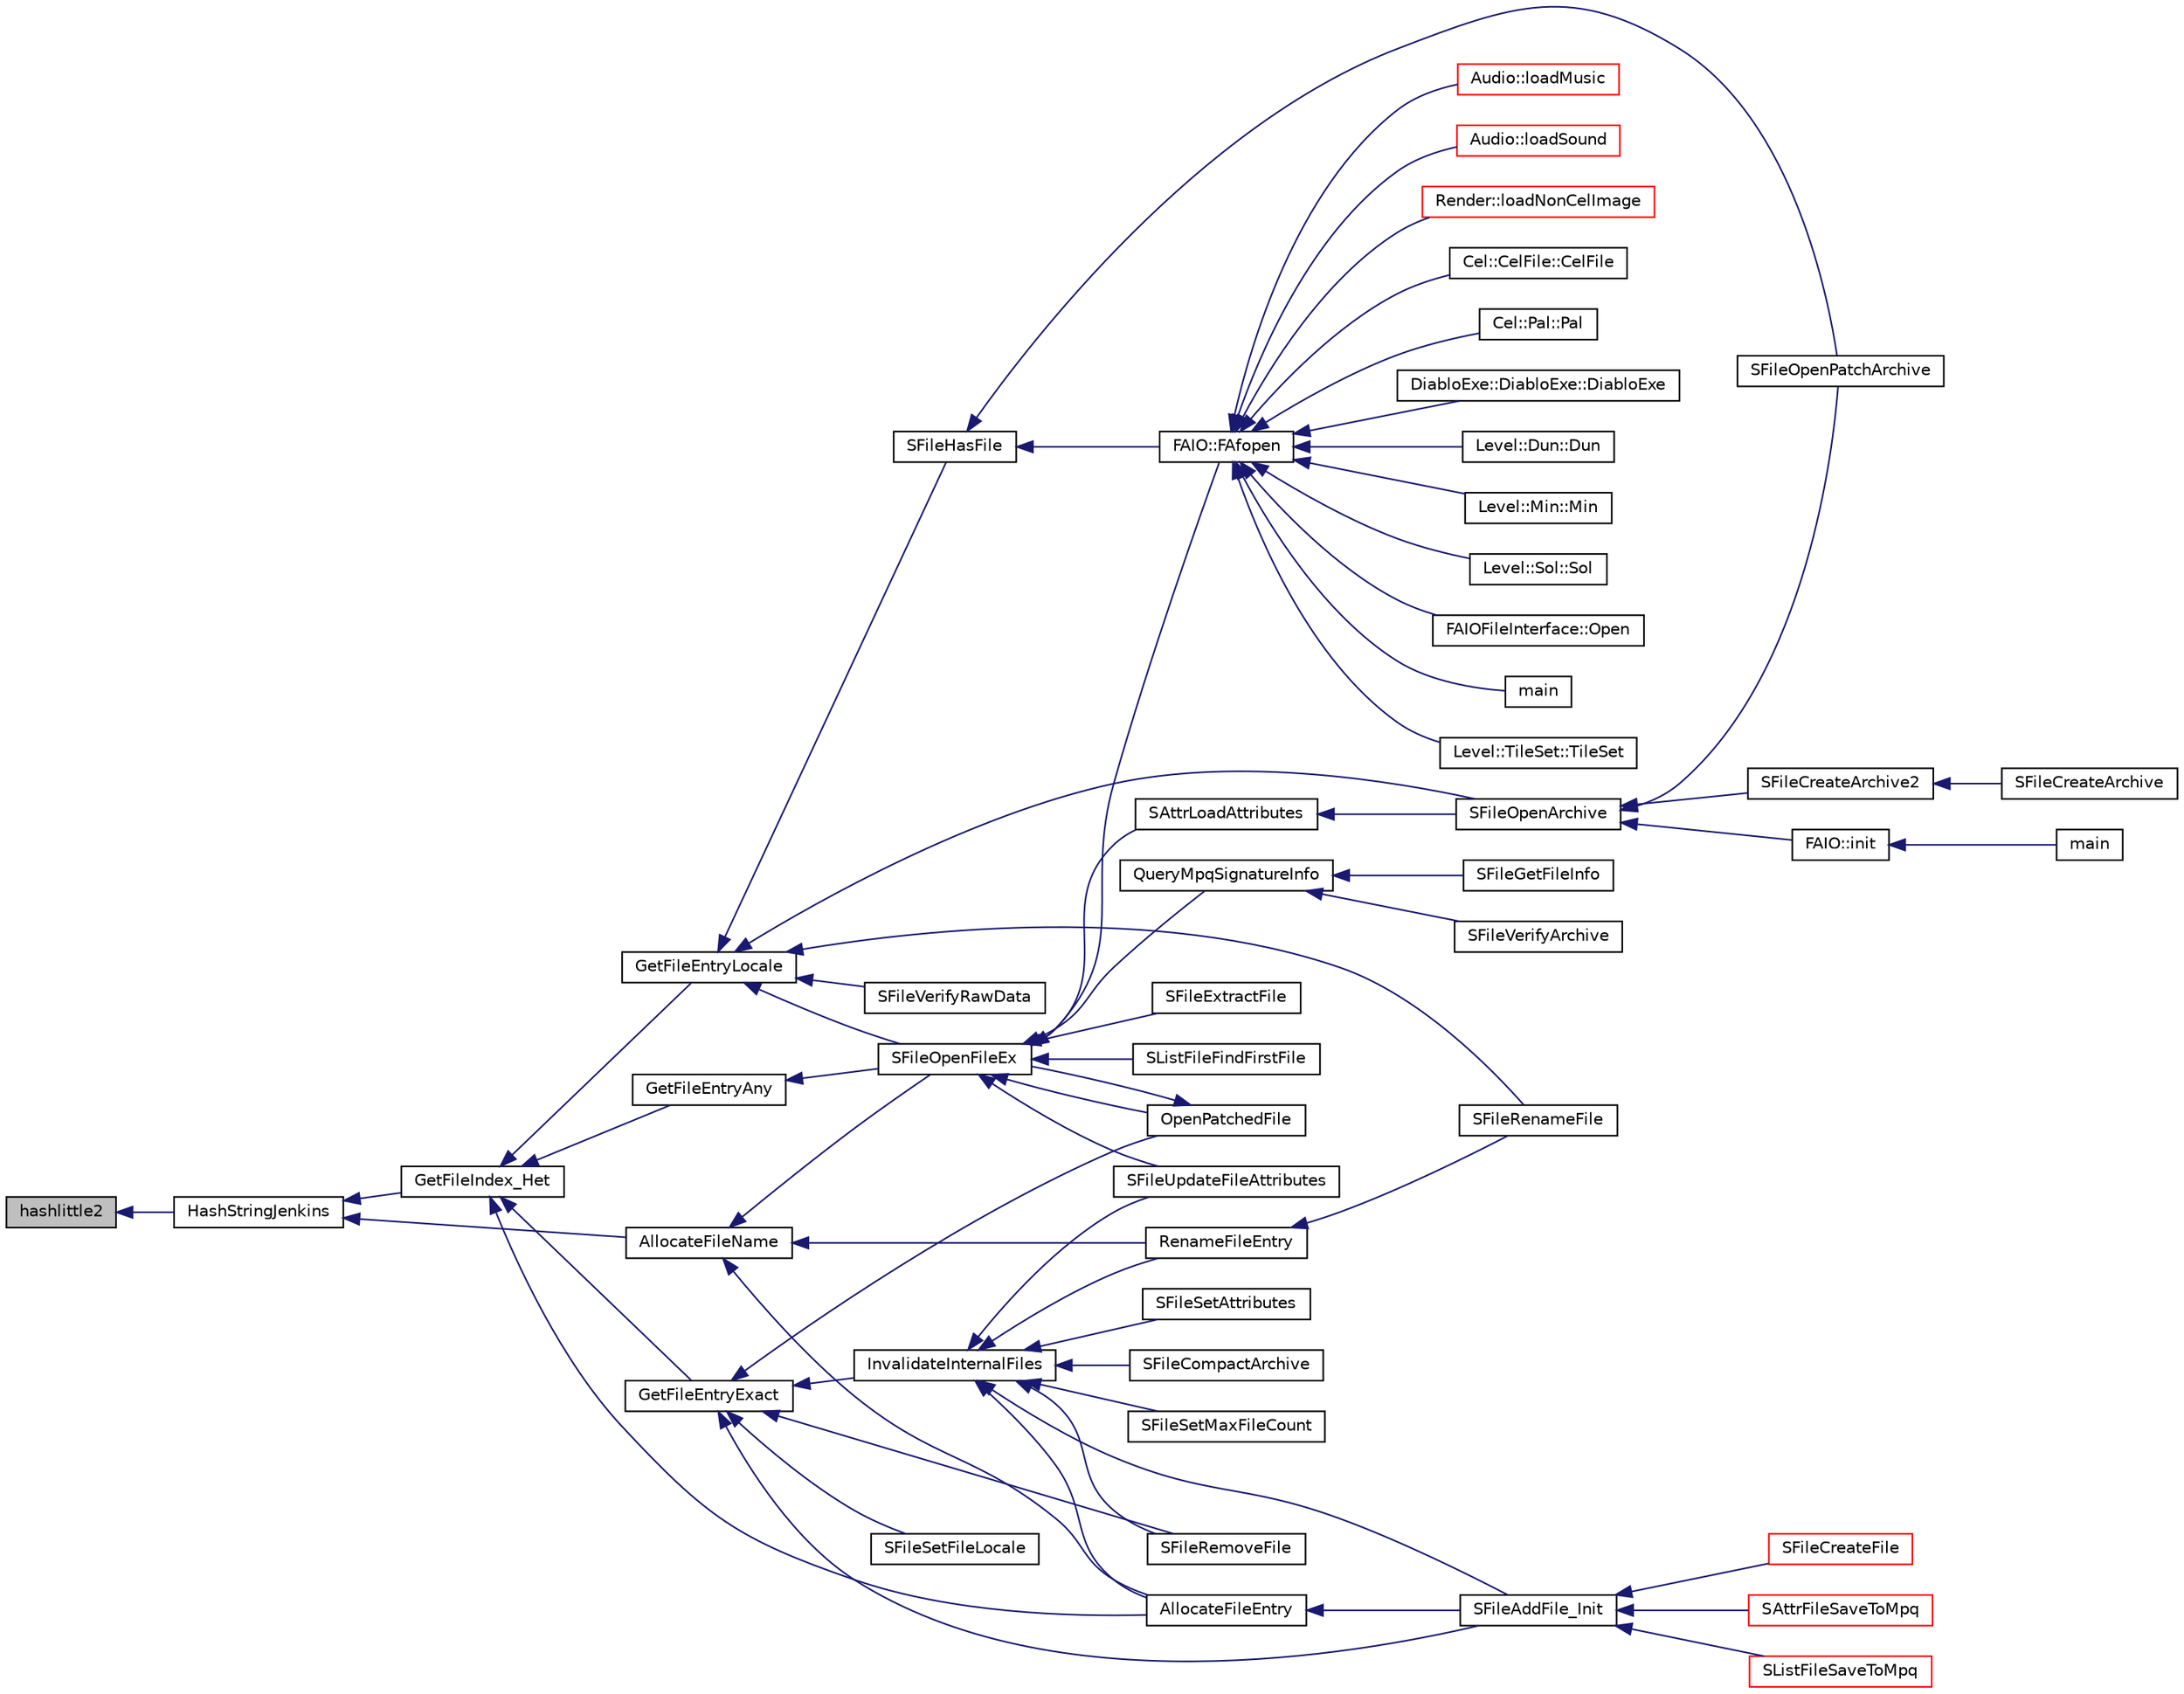 digraph G
{
  edge [fontname="Helvetica",fontsize="10",labelfontname="Helvetica",labelfontsize="10"];
  node [fontname="Helvetica",fontsize="10",shape=record];
  rankdir="LR";
  Node1 [label="hashlittle2",height=0.2,width=0.4,color="black", fillcolor="grey75", style="filled" fontcolor="black"];
  Node1 -> Node2 [dir="back",color="midnightblue",fontsize="10",style="solid",fontname="Helvetica"];
  Node2 [label="HashStringJenkins",height=0.2,width=0.4,color="black", fillcolor="white", style="filled",URL="$_storm_common_8h.html#a7c410e53e1793314064827d095ba86ce"];
  Node2 -> Node3 [dir="back",color="midnightblue",fontsize="10",style="solid",fontname="Helvetica"];
  Node3 [label="GetFileIndex_Het",height=0.2,width=0.4,color="black", fillcolor="white", style="filled",URL="$_s_base_file_table_8cpp.html#acf04d5326a7dd5e0c5d82598f8e76a50"];
  Node3 -> Node4 [dir="back",color="midnightblue",fontsize="10",style="solid",fontname="Helvetica"];
  Node4 [label="GetFileEntryAny",height=0.2,width=0.4,color="black", fillcolor="white", style="filled",URL="$_storm_common_8h.html#af5707ce5a7b11e9d533b24cda45ce7b1"];
  Node4 -> Node5 [dir="back",color="midnightblue",fontsize="10",style="solid",fontname="Helvetica"];
  Node5 [label="SFileOpenFileEx",height=0.2,width=0.4,color="black", fillcolor="white", style="filled",URL="$_storm_lib_8h.html#af9090bd528ef09a1c58bdb3931be5ec3"];
  Node5 -> Node6 [dir="back",color="midnightblue",fontsize="10",style="solid",fontname="Helvetica"];
  Node6 [label="FAIO::FAfopen",height=0.2,width=0.4,color="black", fillcolor="white", style="filled",URL="$namespace_f_a_i_o.html#a19fa8e6274a04bdeb5c54d1552e6248e"];
  Node6 -> Node7 [dir="back",color="midnightblue",fontsize="10",style="solid",fontname="Helvetica"];
  Node7 [label="main",height=0.2,width=0.4,color="black", fillcolor="white", style="filled",URL="$mpqtool_2main_8cpp.html#a51a0c03e82a49c8df1aee64a078f33e7"];
  Node6 -> Node8 [dir="back",color="midnightblue",fontsize="10",style="solid",fontname="Helvetica"];
  Node8 [label="Level::TileSet::TileSet",height=0.2,width=0.4,color="black", fillcolor="white", style="filled",URL="$class_level_1_1_tile_set.html#a25885e5e41f2220ddec063dd66615054"];
  Node6 -> Node9 [dir="back",color="midnightblue",fontsize="10",style="solid",fontname="Helvetica"];
  Node9 [label="Audio::loadMusic",height=0.2,width=0.4,color="red", fillcolor="white", style="filled",URL="$namespace_audio.html#aa723124f1d8ab10a57d74aac0df5d5cb"];
  Node6 -> Node10 [dir="back",color="midnightblue",fontsize="10",style="solid",fontname="Helvetica"];
  Node10 [label="Audio::loadSound",height=0.2,width=0.4,color="red", fillcolor="white", style="filled",URL="$namespace_audio.html#a640626e3ff91a05bf85051aa564d2be7"];
  Node6 -> Node11 [dir="back",color="midnightblue",fontsize="10",style="solid",fontname="Helvetica"];
  Node11 [label="Render::loadNonCelImage",height=0.2,width=0.4,color="red", fillcolor="white", style="filled",URL="$namespace_render.html#ac19fcc278cfef53ca0b941ff040fb5d3"];
  Node6 -> Node12 [dir="back",color="midnightblue",fontsize="10",style="solid",fontname="Helvetica"];
  Node12 [label="Cel::CelFile::CelFile",height=0.2,width=0.4,color="black", fillcolor="white", style="filled",URL="$class_cel_1_1_cel_file.html#a7aa56b24ad6db831061b2b1f4faed266"];
  Node6 -> Node13 [dir="back",color="midnightblue",fontsize="10",style="solid",fontname="Helvetica"];
  Node13 [label="Cel::Pal::Pal",height=0.2,width=0.4,color="black", fillcolor="white", style="filled",URL="$class_cel_1_1_pal.html#a1374e8fdbb589d9ad415f4bc3f133ef2"];
  Node6 -> Node14 [dir="back",color="midnightblue",fontsize="10",style="solid",fontname="Helvetica"];
  Node14 [label="DiabloExe::DiabloExe::DiabloExe",height=0.2,width=0.4,color="black", fillcolor="white", style="filled",URL="$class_diablo_exe_1_1_diablo_exe.html#aae82ed26725dbd5b89faca92507958f0"];
  Node6 -> Node15 [dir="back",color="midnightblue",fontsize="10",style="solid",fontname="Helvetica"];
  Node15 [label="Level::Dun::Dun",height=0.2,width=0.4,color="black", fillcolor="white", style="filled",URL="$class_level_1_1_dun.html#aebe0dd29cec43011e986c36a9a52b7b7"];
  Node6 -> Node16 [dir="back",color="midnightblue",fontsize="10",style="solid",fontname="Helvetica"];
  Node16 [label="Level::Min::Min",height=0.2,width=0.4,color="black", fillcolor="white", style="filled",URL="$class_level_1_1_min.html#ab29c456876f2cc69a0247e419fa17337"];
  Node6 -> Node17 [dir="back",color="midnightblue",fontsize="10",style="solid",fontname="Helvetica"];
  Node17 [label="Level::Sol::Sol",height=0.2,width=0.4,color="black", fillcolor="white", style="filled",URL="$class_level_1_1_sol.html#ab1b97555d237cb1c671bfdbb3de5d129"];
  Node6 -> Node18 [dir="back",color="midnightblue",fontsize="10",style="solid",fontname="Helvetica"];
  Node18 [label="FAIOFileInterface::Open",height=0.2,width=0.4,color="black", fillcolor="white", style="filled",URL="$class_f_a_i_o_file_interface.html#a0dd986067a16d1ba2da857c9b59c091c",tooltip="Opens a file."];
  Node5 -> Node19 [dir="back",color="midnightblue",fontsize="10",style="solid",fontname="Helvetica"];
  Node19 [label="SAttrLoadAttributes",height=0.2,width=0.4,color="black", fillcolor="white", style="filled",URL="$_storm_common_8h.html#a7d3f9dcaa29374564574951db3f84fd7"];
  Node19 -> Node20 [dir="back",color="midnightblue",fontsize="10",style="solid",fontname="Helvetica"];
  Node20 [label="SFileOpenArchive",height=0.2,width=0.4,color="black", fillcolor="white", style="filled",URL="$_storm_lib_8h.html#a8b031afa4f88b4b3705c274a0b5b4f73"];
  Node20 -> Node21 [dir="back",color="midnightblue",fontsize="10",style="solid",fontname="Helvetica"];
  Node21 [label="FAIO::init",height=0.2,width=0.4,color="black", fillcolor="white", style="filled",URL="$namespace_f_a_i_o.html#a2c6d08b4256153f34907093724c0f995"];
  Node21 -> Node22 [dir="back",color="midnightblue",fontsize="10",style="solid",fontname="Helvetica"];
  Node22 [label="main",height=0.2,width=0.4,color="black", fillcolor="white", style="filled",URL="$exedump_2main_8cpp.html#a2c3f6775325c30275d11c6abee2db6a0"];
  Node20 -> Node23 [dir="back",color="midnightblue",fontsize="10",style="solid",fontname="Helvetica"];
  Node23 [label="SFileCreateArchive2",height=0.2,width=0.4,color="black", fillcolor="white", style="filled",URL="$_storm_lib_8h.html#aa2b6fa8f16b5ac42868c546533fe26ce"];
  Node23 -> Node24 [dir="back",color="midnightblue",fontsize="10",style="solid",fontname="Helvetica"];
  Node24 [label="SFileCreateArchive",height=0.2,width=0.4,color="black", fillcolor="white", style="filled",URL="$_storm_lib_8h.html#a11342f379ed88e7b54873f1f53feb773"];
  Node20 -> Node25 [dir="back",color="midnightblue",fontsize="10",style="solid",fontname="Helvetica"];
  Node25 [label="SFileOpenPatchArchive",height=0.2,width=0.4,color="black", fillcolor="white", style="filled",URL="$_storm_lib_8h.html#a6daebdc66320d44284e960bbff33e886"];
  Node5 -> Node26 [dir="back",color="midnightblue",fontsize="10",style="solid",fontname="Helvetica"];
  Node26 [label="SFileUpdateFileAttributes",height=0.2,width=0.4,color="black", fillcolor="white", style="filled",URL="$_storm_lib_8h.html#a7f66db40266cb2d78416b2f9cc2804ba"];
  Node5 -> Node27 [dir="back",color="midnightblue",fontsize="10",style="solid",fontname="Helvetica"];
  Node27 [label="SFileExtractFile",height=0.2,width=0.4,color="black", fillcolor="white", style="filled",URL="$_storm_lib_8h.html#a25532910e8392ffc4b5fd57878d67316"];
  Node5 -> Node28 [dir="back",color="midnightblue",fontsize="10",style="solid",fontname="Helvetica"];
  Node28 [label="SListFileFindFirstFile",height=0.2,width=0.4,color="black", fillcolor="white", style="filled",URL="$_storm_lib_8h.html#a36dc66999a9e3fc82b83153fe8f1dc0c"];
  Node5 -> Node29 [dir="back",color="midnightblue",fontsize="10",style="solid",fontname="Helvetica"];
  Node29 [label="OpenPatchedFile",height=0.2,width=0.4,color="black", fillcolor="white", style="filled",URL="$_s_file_open_file_ex_8cpp.html#afa582c7f26b956201e18cd3677caefb8"];
  Node29 -> Node5 [dir="back",color="midnightblue",fontsize="10",style="solid",fontname="Helvetica"];
  Node5 -> Node30 [dir="back",color="midnightblue",fontsize="10",style="solid",fontname="Helvetica"];
  Node30 [label="QueryMpqSignatureInfo",height=0.2,width=0.4,color="black", fillcolor="white", style="filled",URL="$_storm_common_8h.html#ac66653be3516e818da293725ea5e0cb8"];
  Node30 -> Node31 [dir="back",color="midnightblue",fontsize="10",style="solid",fontname="Helvetica"];
  Node31 [label="SFileGetFileInfo",height=0.2,width=0.4,color="black", fillcolor="white", style="filled",URL="$_storm_lib_8h.html#a65c5c13489a621c481282da76b101e16"];
  Node30 -> Node32 [dir="back",color="midnightblue",fontsize="10",style="solid",fontname="Helvetica"];
  Node32 [label="SFileVerifyArchive",height=0.2,width=0.4,color="black", fillcolor="white", style="filled",URL="$_storm_lib_8h.html#a5d1f891bd3e6c98a94a13cc5745ae6f4"];
  Node3 -> Node33 [dir="back",color="midnightblue",fontsize="10",style="solid",fontname="Helvetica"];
  Node33 [label="GetFileEntryLocale",height=0.2,width=0.4,color="black", fillcolor="white", style="filled",URL="$_storm_common_8h.html#a7347ab3dd849dcc0350e1ca8d83af6b3"];
  Node33 -> Node34 [dir="back",color="midnightblue",fontsize="10",style="solid",fontname="Helvetica"];
  Node34 [label="SFileRenameFile",height=0.2,width=0.4,color="black", fillcolor="white", style="filled",URL="$_storm_lib_8h.html#abf315c2be57e5ebb9790cf84fe88ef03"];
  Node33 -> Node20 [dir="back",color="midnightblue",fontsize="10",style="solid",fontname="Helvetica"];
  Node33 -> Node35 [dir="back",color="midnightblue",fontsize="10",style="solid",fontname="Helvetica"];
  Node35 [label="SFileHasFile",height=0.2,width=0.4,color="black", fillcolor="white", style="filled",URL="$_storm_lib_8h.html#a7fb756b76326ffec7dbe07e4167490c0"];
  Node35 -> Node6 [dir="back",color="midnightblue",fontsize="10",style="solid",fontname="Helvetica"];
  Node35 -> Node25 [dir="back",color="midnightblue",fontsize="10",style="solid",fontname="Helvetica"];
  Node33 -> Node5 [dir="back",color="midnightblue",fontsize="10",style="solid",fontname="Helvetica"];
  Node33 -> Node36 [dir="back",color="midnightblue",fontsize="10",style="solid",fontname="Helvetica"];
  Node36 [label="SFileVerifyRawData",height=0.2,width=0.4,color="black", fillcolor="white", style="filled",URL="$_storm_lib_8h.html#aa21f6b77da80e04edc92c377a8878dd7"];
  Node3 -> Node37 [dir="back",color="midnightblue",fontsize="10",style="solid",fontname="Helvetica"];
  Node37 [label="GetFileEntryExact",height=0.2,width=0.4,color="black", fillcolor="white", style="filled",URL="$_storm_common_8h.html#a90069131da300c2a6d9ff0b7a1b41806"];
  Node37 -> Node38 [dir="back",color="midnightblue",fontsize="10",style="solid",fontname="Helvetica"];
  Node38 [label="InvalidateInternalFiles",height=0.2,width=0.4,color="black", fillcolor="white", style="filled",URL="$_storm_common_8h.html#a49c99a591813b88b38d9d219af88a8d4"];
  Node38 -> Node39 [dir="back",color="midnightblue",fontsize="10",style="solid",fontname="Helvetica"];
  Node39 [label="AllocateFileEntry",height=0.2,width=0.4,color="black", fillcolor="white", style="filled",URL="$_storm_common_8h.html#aca2f6b3ece92ea308a9bcd3976e9e03d"];
  Node39 -> Node40 [dir="back",color="midnightblue",fontsize="10",style="solid",fontname="Helvetica"];
  Node40 [label="SFileAddFile_Init",height=0.2,width=0.4,color="black", fillcolor="white", style="filled",URL="$_storm_common_8h.html#ab45600a4a2a6fee1a3f03493e789866b"];
  Node40 -> Node41 [dir="back",color="midnightblue",fontsize="10",style="solid",fontname="Helvetica"];
  Node41 [label="SFileCreateFile",height=0.2,width=0.4,color="red", fillcolor="white", style="filled",URL="$_storm_lib_8h.html#ae3ab9ea48707f8edb0decb7fef53e896"];
  Node40 -> Node42 [dir="back",color="midnightblue",fontsize="10",style="solid",fontname="Helvetica"];
  Node42 [label="SAttrFileSaveToMpq",height=0.2,width=0.4,color="red", fillcolor="white", style="filled",URL="$_storm_common_8h.html#a1f552d4db51760c541354dc64e7808ea"];
  Node40 -> Node43 [dir="back",color="midnightblue",fontsize="10",style="solid",fontname="Helvetica"];
  Node43 [label="SListFileSaveToMpq",height=0.2,width=0.4,color="red", fillcolor="white", style="filled",URL="$_storm_common_8h.html#a92fbeed559aba21268c7cf0b967e49fc"];
  Node38 -> Node44 [dir="back",color="midnightblue",fontsize="10",style="solid",fontname="Helvetica"];
  Node44 [label="RenameFileEntry",height=0.2,width=0.4,color="black", fillcolor="white", style="filled",URL="$_storm_common_8h.html#a064b84cb1dd914abd03d6caab3a1e99b"];
  Node44 -> Node34 [dir="back",color="midnightblue",fontsize="10",style="solid",fontname="Helvetica"];
  Node38 -> Node40 [dir="back",color="midnightblue",fontsize="10",style="solid",fontname="Helvetica"];
  Node38 -> Node45 [dir="back",color="midnightblue",fontsize="10",style="solid",fontname="Helvetica"];
  Node45 [label="SFileRemoveFile",height=0.2,width=0.4,color="black", fillcolor="white", style="filled",URL="$_storm_lib_8h.html#a78b84dd7671288c4fa62d0ae748b831d"];
  Node38 -> Node46 [dir="back",color="midnightblue",fontsize="10",style="solid",fontname="Helvetica"];
  Node46 [label="SFileSetAttributes",height=0.2,width=0.4,color="black", fillcolor="white", style="filled",URL="$_storm_lib_8h.html#ad8c8767ef66fc69dad98bd3a88f67def"];
  Node38 -> Node26 [dir="back",color="midnightblue",fontsize="10",style="solid",fontname="Helvetica"];
  Node38 -> Node47 [dir="back",color="midnightblue",fontsize="10",style="solid",fontname="Helvetica"];
  Node47 [label="SFileCompactArchive",height=0.2,width=0.4,color="black", fillcolor="white", style="filled",URL="$_storm_lib_8h.html#a4a8f24295ae27ee91ab52a2cc8a0e9ba"];
  Node38 -> Node48 [dir="back",color="midnightblue",fontsize="10",style="solid",fontname="Helvetica"];
  Node48 [label="SFileSetMaxFileCount",height=0.2,width=0.4,color="black", fillcolor="white", style="filled",URL="$_storm_lib_8h.html#aa0066fc17b79fdbd976230a7d395d731"];
  Node37 -> Node40 [dir="back",color="midnightblue",fontsize="10",style="solid",fontname="Helvetica"];
  Node37 -> Node45 [dir="back",color="midnightblue",fontsize="10",style="solid",fontname="Helvetica"];
  Node37 -> Node49 [dir="back",color="midnightblue",fontsize="10",style="solid",fontname="Helvetica"];
  Node49 [label="SFileSetFileLocale",height=0.2,width=0.4,color="black", fillcolor="white", style="filled",URL="$_storm_lib_8h.html#a7b5145c080be1df3647b57e93454a7fb"];
  Node37 -> Node29 [dir="back",color="midnightblue",fontsize="10",style="solid",fontname="Helvetica"];
  Node3 -> Node39 [dir="back",color="midnightblue",fontsize="10",style="solid",fontname="Helvetica"];
  Node2 -> Node50 [dir="back",color="midnightblue",fontsize="10",style="solid",fontname="Helvetica"];
  Node50 [label="AllocateFileName",height=0.2,width=0.4,color="black", fillcolor="white", style="filled",URL="$_storm_common_8h.html#a551f6e01e95accafb0042ae9b8d81e61"];
  Node50 -> Node39 [dir="back",color="midnightblue",fontsize="10",style="solid",fontname="Helvetica"];
  Node50 -> Node44 [dir="back",color="midnightblue",fontsize="10",style="solid",fontname="Helvetica"];
  Node50 -> Node5 [dir="back",color="midnightblue",fontsize="10",style="solid",fontname="Helvetica"];
}

